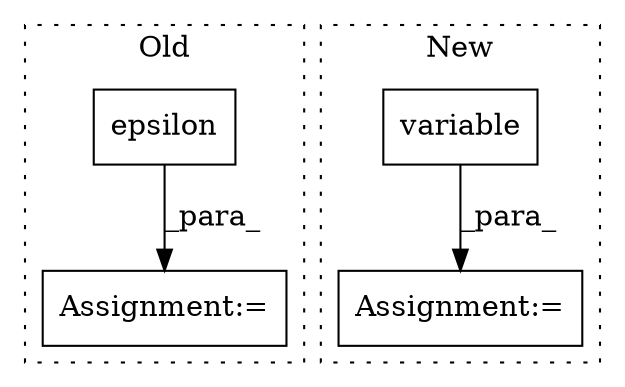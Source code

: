 digraph G {
subgraph cluster0 {
1 [label="epsilon" a="32" s="523" l="9" shape="box"];
3 [label="Assignment:=" a="7" s="506" l="1" shape="box"];
label = "Old";
style="dotted";
}
subgraph cluster1 {
2 [label="variable" a="32" s="1912,1934" l="9,1" shape="box"];
4 [label="Assignment:=" a="7" s="1897" l="1" shape="box"];
label = "New";
style="dotted";
}
1 -> 3 [label="_para_"];
2 -> 4 [label="_para_"];
}